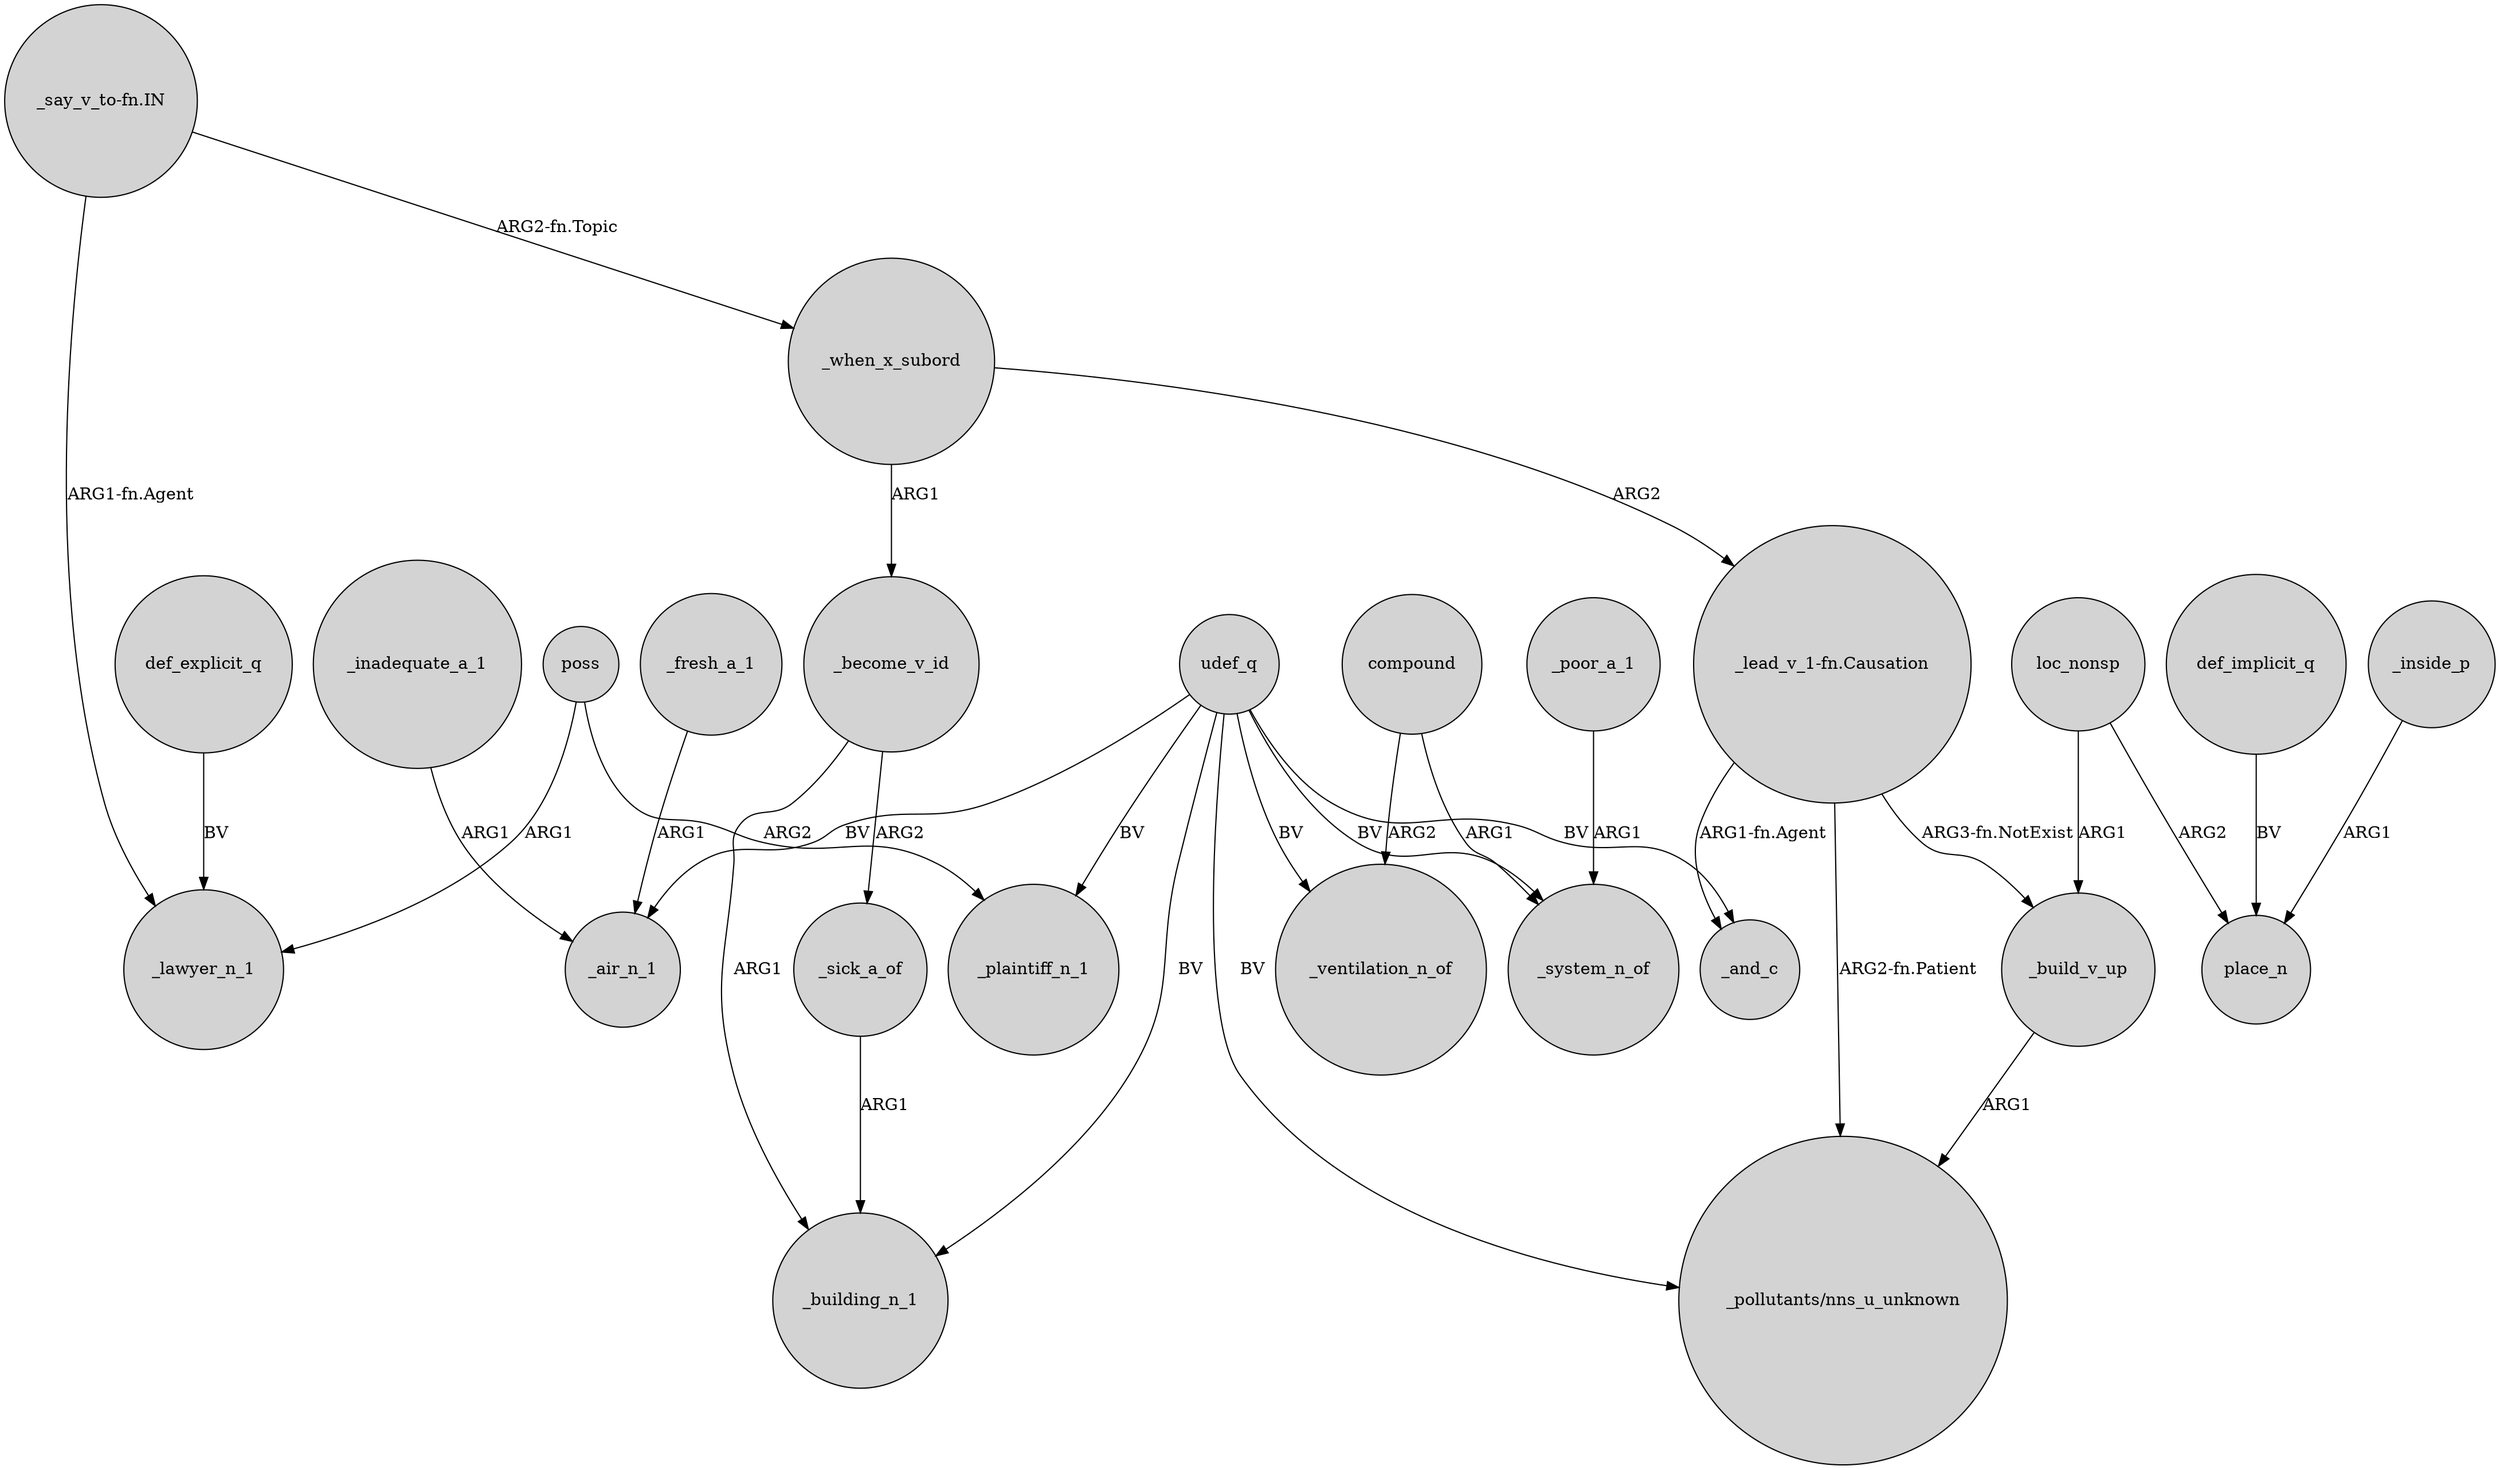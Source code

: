 digraph {
	node [shape=circle style=filled]
	def_explicit_q -> _lawyer_n_1 [label=BV]
	udef_q -> _air_n_1 [label=BV]
	loc_nonsp -> _build_v_up [label=ARG1]
	_build_v_up -> "_pollutants/nns_u_unknown" [label=ARG1]
	udef_q -> _building_n_1 [label=BV]
	compound -> _system_n_of [label=ARG1]
	"_say_v_to-fn.IN" -> _lawyer_n_1 [label="ARG1-fn.Agent"]
	udef_q -> _system_n_of [label=BV]
	def_implicit_q -> place_n [label=BV]
	compound -> _ventilation_n_of [label=ARG2]
	_inside_p -> place_n [label=ARG1]
	udef_q -> _plaintiff_n_1 [label=BV]
	"_lead_v_1-fn.Causation" -> _and_c [label="ARG1-fn.Agent"]
	udef_q -> _ventilation_n_of [label=BV]
	"_say_v_to-fn.IN" -> _when_x_subord [label="ARG2-fn.Topic"]
	_inadequate_a_1 -> _air_n_1 [label=ARG1]
	_when_x_subord -> "_lead_v_1-fn.Causation" [label=ARG2]
	_become_v_id -> _building_n_1 [label=ARG1]
	_fresh_a_1 -> _air_n_1 [label=ARG1]
	"_lead_v_1-fn.Causation" -> "_pollutants/nns_u_unknown" [label="ARG2-fn.Patient"]
	_when_x_subord -> _become_v_id [label=ARG1]
	loc_nonsp -> place_n [label=ARG2]
	udef_q -> "_pollutants/nns_u_unknown" [label=BV]
	poss -> _plaintiff_n_1 [label=ARG2]
	udef_q -> _and_c [label=BV]
	_sick_a_of -> _building_n_1 [label=ARG1]
	_become_v_id -> _sick_a_of [label=ARG2]
	_poor_a_1 -> _system_n_of [label=ARG1]
	poss -> _lawyer_n_1 [label=ARG1]
	"_lead_v_1-fn.Causation" -> _build_v_up [label="ARG3-fn.NotExist"]
}
